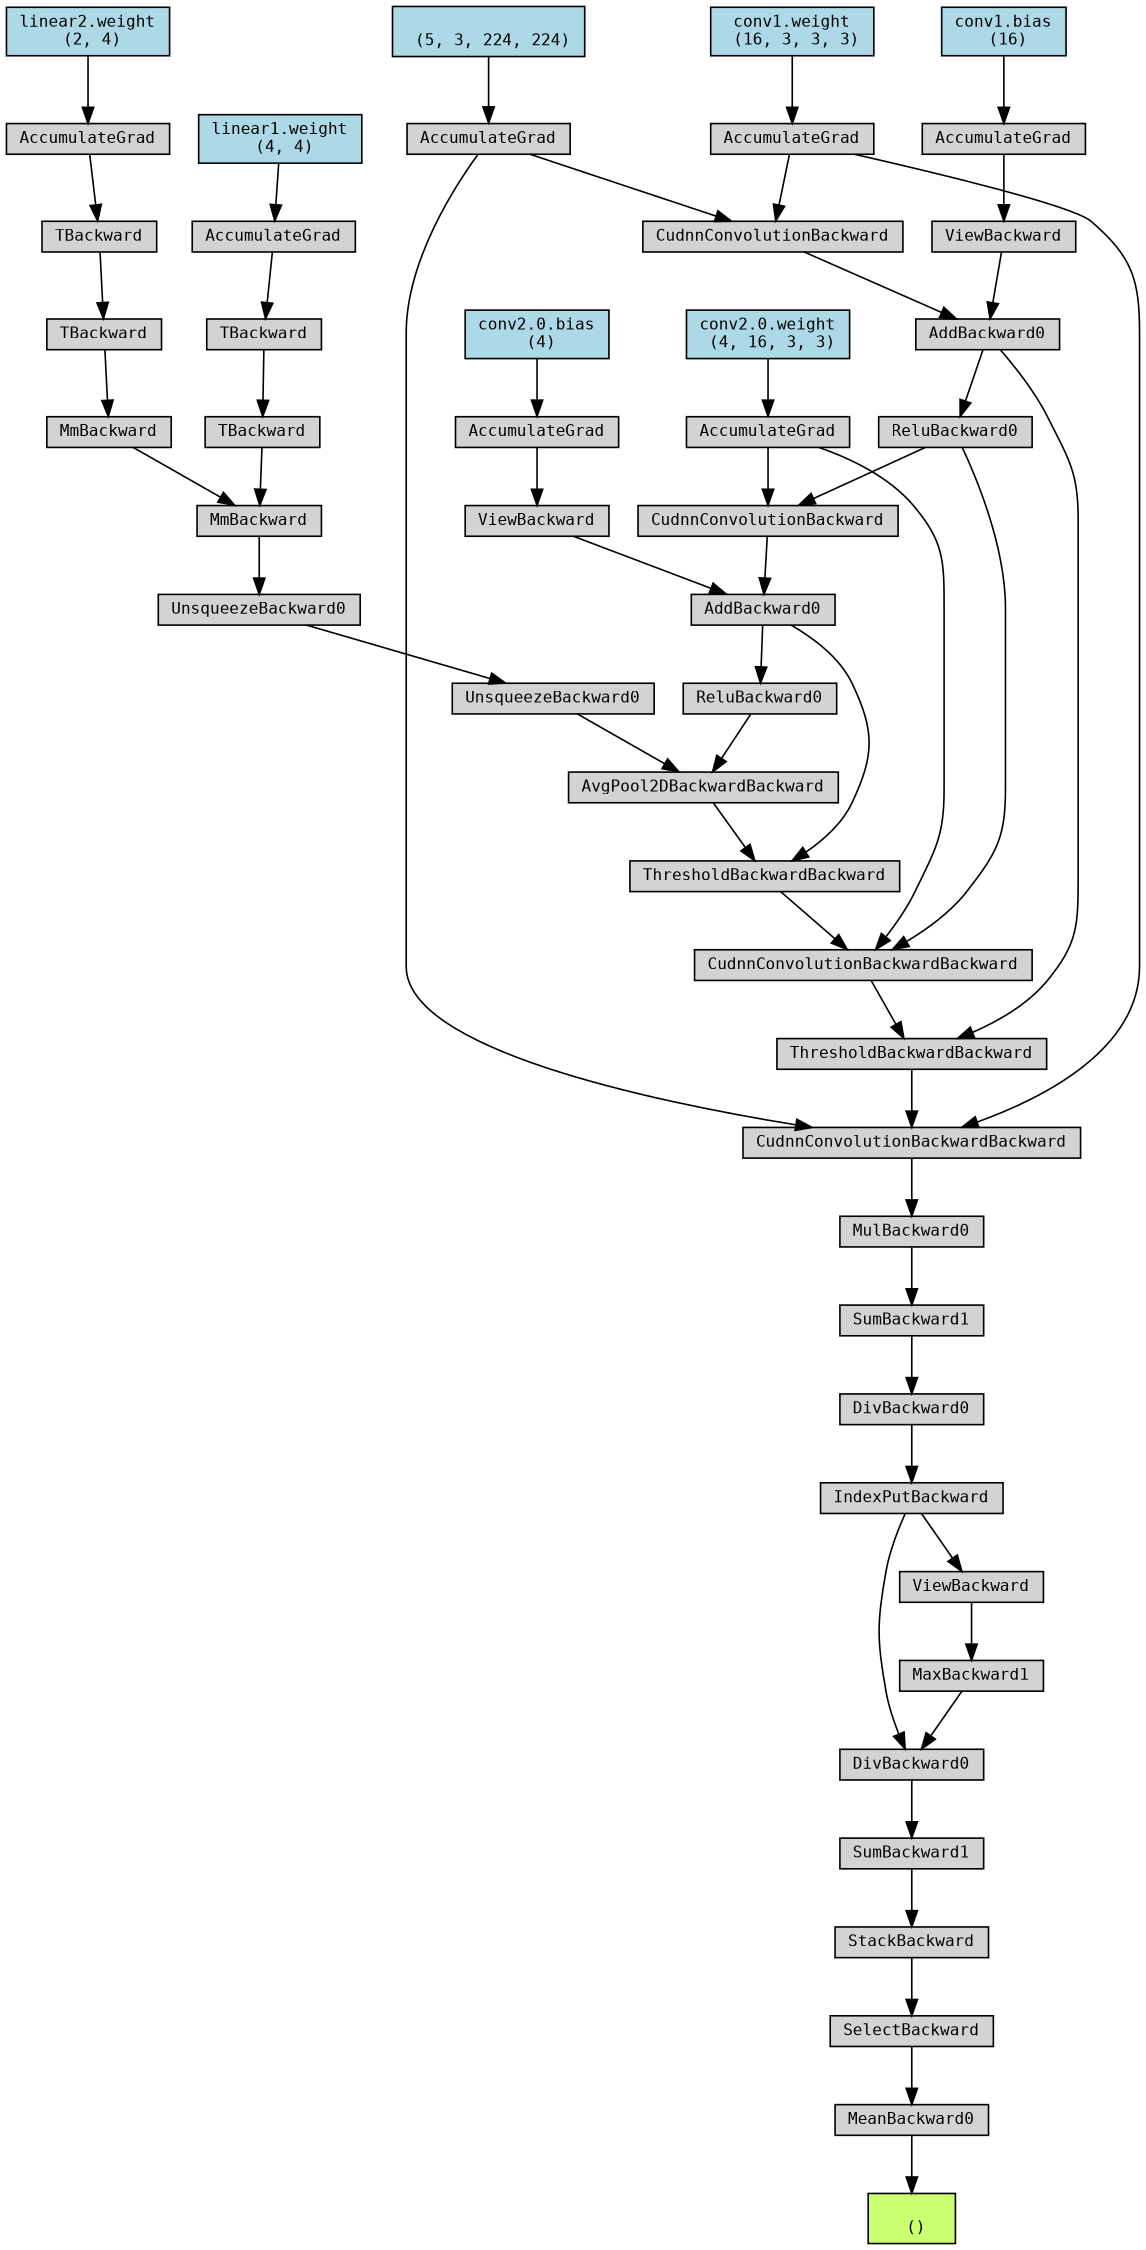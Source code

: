 digraph {
	graph [size="15.0,15.0"]
	node [align=left fontname=monospace fontsize=10 height=0.2 ranksep=0.1 shape=box style=filled]
	140031645162304 [label="
 ()" fillcolor=darkolivegreen1]
	140031209142640 [label=MeanBackward0]
	140031209143120 -> 140031209142640
	140031209143120 [label=SelectBackward]
	140031209143552 -> 140031209143120
	140031209143552 [label=StackBackward]
	140031209143648 -> 140031209143552
	140031209143648 [label=SumBackward1]
	140031209143744 -> 140031209143648
	140031209143744 [label=DivBackward0]
	140031209143840 -> 140031209143744
	140031209143840 [label=IndexPutBackward]
	140031209143984 -> 140031209143840
	140031209143984 [label=DivBackward0]
	140031209144080 -> 140031209143984
	140031209144080 [label=SumBackward1]
	140031209144176 -> 140031209144080
	140031209144176 [label=MulBackward0]
	140031209144272 -> 140031209144176
	140031209144272 [label=CudnnConvolutionBackwardBackward]
	140031209143888 -> 140031209144272
	140031644182976 [label="
 (5, 3, 224, 224)" fillcolor=lightblue]
	140031644182976 -> 140031209143888
	140031209143888 [label=AccumulateGrad]
	140031208714352 -> 140031209144272
	140031208714352 [label=ThresholdBackwardBackward]
	140031208714400 -> 140031208714352
	140031208714400 [label=CudnnConvolutionBackwardBackward]
	140031208714688 -> 140031208714400
	140031208714688 [label=ReluBackward0]
	140031208714496 -> 140031208714688
	140031208714496 [label=AddBackward0]
	140031208714880 -> 140031208714496
	140031208714880 [label=CudnnConvolutionBackward]
	140031209143888 -> 140031208714880
	140031209143168 -> 140031208714880
	140031644560192 [label="conv1.weight
 (16, 3, 3, 3)" fillcolor=lightblue]
	140031644560192 -> 140031209143168
	140031209143168 [label=AccumulateGrad]
	140031208714736 -> 140031208714496
	140031208714736 [label=ViewBackward]
	140031209143312 -> 140031208714736
	140031644082752 [label="conv1.bias
 (16)" fillcolor=lightblue]
	140031644082752 -> 140031209143312
	140031209143312 [label=AccumulateGrad]
	140031208714640 -> 140031208714400
	140031208714640 [label=ThresholdBackwardBackward]
	140031208715072 -> 140031208714640
	140031208715072 [label=AvgPool2DBackwardBackward]
	140031208715120 -> 140031208715072
	140031208715120 [label=UnsqueezeBackward0]
	140031208715312 -> 140031208715120
	140031208715312 [label=UnsqueezeBackward0]
	140031208715408 -> 140031208715312
	140031208715408 [label=MmBackward]
	140031208715504 -> 140031208715408
	140031208715504 [label=MmBackward]
	140031208715648 -> 140031208715504
	140031208715648 [label=TBackward]
	140031208715744 -> 140031208715648
	140031208715744 [label=TBackward]
	140031209143360 -> 140031208715744
	140031650317824 [label="linear2.weight
 (2, 4)" fillcolor=lightblue]
	140031650317824 -> 140031209143360
	140031209143360 [label=AccumulateGrad]
	140031208715456 -> 140031208715408
	140031208715456 [label=TBackward]
	140031208715840 -> 140031208715456
	140031208715840 [label=TBackward]
	140031209142400 -> 140031208715840
	140031647800064 [label="linear1.weight
 (4, 4)" fillcolor=lightblue]
	140031647800064 -> 140031209142400
	140031209142400 [label=AccumulateGrad]
	140031208714976 -> 140031208715072
	140031208714976 [label=ReluBackward0]
	140031208714784 -> 140031208714976
	140031208714784 [label=AddBackward0]
	140031208715696 -> 140031208714784
	140031208715696 [label=CudnnConvolutionBackward]
	140031208714688 -> 140031208715696
	140031209142688 -> 140031208715696
	140031651418048 [label="conv2.0.weight
 (4, 16, 3, 3)" fillcolor=lightblue]
	140031651418048 -> 140031209142688
	140031209142688 [label=AccumulateGrad]
	140031208715264 -> 140031208714784
	140031208715264 [label=ViewBackward]
	140031209143024 -> 140031208715264
	140031644063424 [label="conv2.0.bias
 (4)" fillcolor=lightblue]
	140031644063424 -> 140031209143024
	140031209143024 [label=AccumulateGrad]
	140031208714784 -> 140031208714640
	140031209142688 -> 140031208714400
	140031208714496 -> 140031208714352
	140031209143168 -> 140031209144272
	140031209143792 -> 140031209143744
	140031209143792 [label=MaxBackward1]
	140031209144128 -> 140031209143792
	140031209144128 [label=ViewBackward]
	140031209143840 -> 140031209144128
	140031209142640 -> 140031645162304
}
